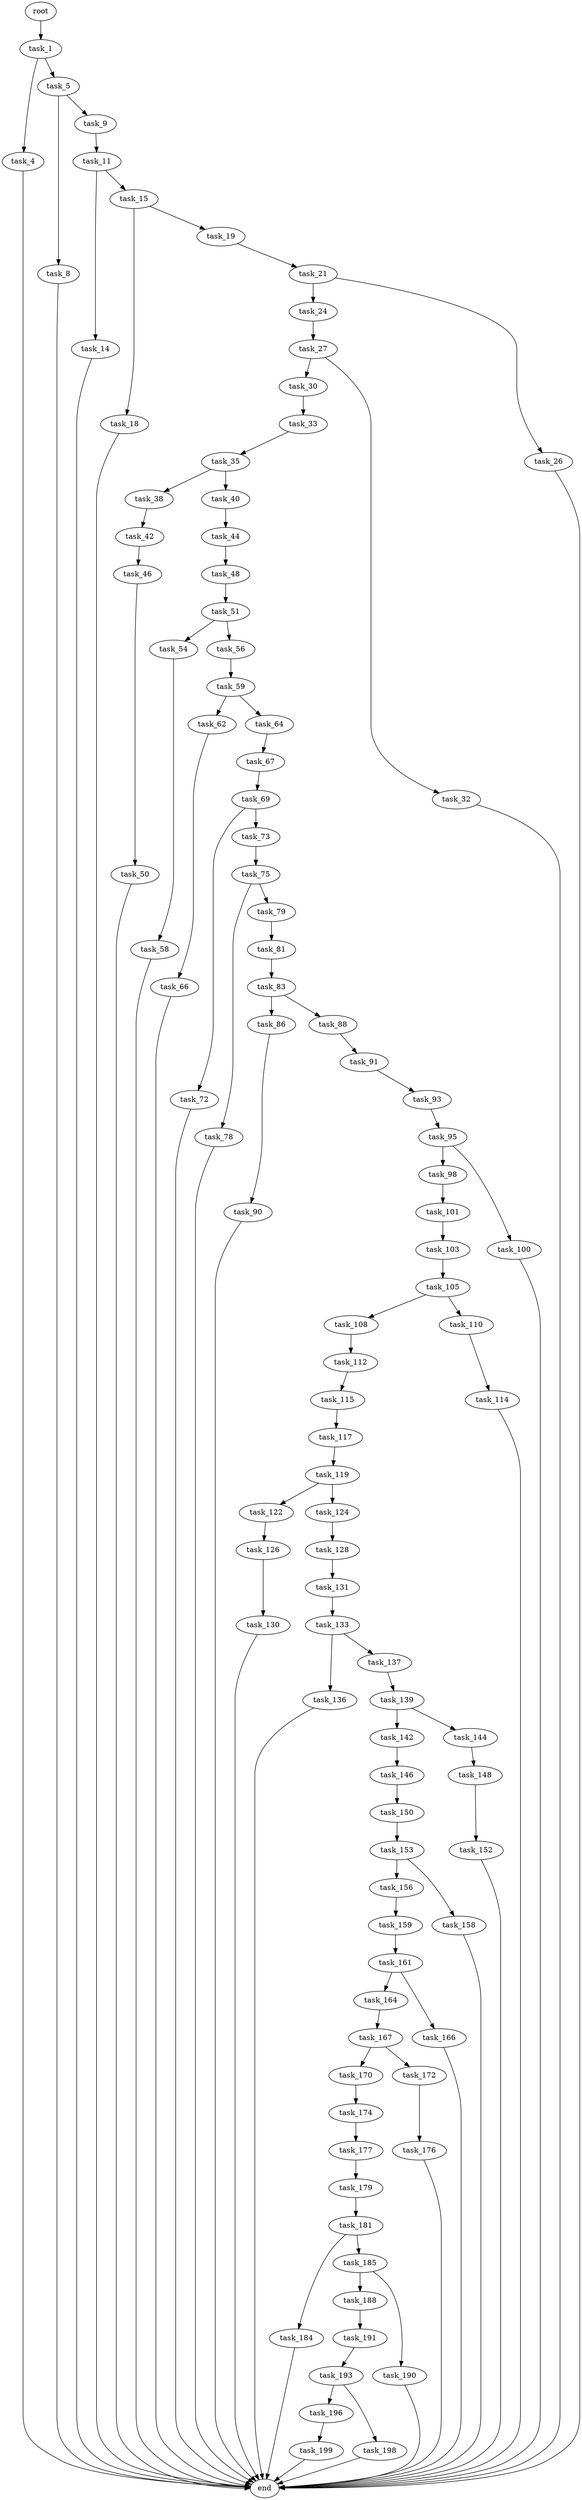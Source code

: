 digraph G {
  root [size="0.000000"];
  task_1 [size="7447723717.000000"];
  task_4 [size="549755813888.000000"];
  task_5 [size="549755813888.000000"];
  task_8 [size="782757789696.000000"];
  task_9 [size="68719476736.000000"];
  task_11 [size="368293445632.000000"];
  task_14 [size="2984512745.000000"];
  task_15 [size="77366904843.000000"];
  task_18 [size="233232515150.000000"];
  task_19 [size="6281400650.000000"];
  task_21 [size="1073741824000.000000"];
  task_24 [size="1190349366488.000000"];
  task_26 [size="10518290818.000000"];
  task_27 [size="982085741857.000000"];
  task_30 [size="34811427726.000000"];
  task_32 [size="368293445632.000000"];
  task_33 [size="368293445632.000000"];
  task_35 [size="13654185464.000000"];
  task_38 [size="3329367964.000000"];
  task_40 [size="146126460662.000000"];
  task_42 [size="1668763052.000000"];
  task_44 [size="1044776364276.000000"];
  task_46 [size="47002363070.000000"];
  task_48 [size="8589934592.000000"];
  task_50 [size="283461518734.000000"];
  task_51 [size="257710476812.000000"];
  task_54 [size="114944352651.000000"];
  task_56 [size="231928233984.000000"];
  task_58 [size="68719476736.000000"];
  task_59 [size="3897782641.000000"];
  task_62 [size="28991029248.000000"];
  task_64 [size="453359332897.000000"];
  task_66 [size="231928233984.000000"];
  task_67 [size="149498573307.000000"];
  task_69 [size="8589934592.000000"];
  task_72 [size="12065035028.000000"];
  task_73 [size="3077775007.000000"];
  task_75 [size="195453108741.000000"];
  task_78 [size="7570216478.000000"];
  task_79 [size="134217728000.000000"];
  task_81 [size="20142147151.000000"];
  task_83 [size="8382168652.000000"];
  task_86 [size="109848617889.000000"];
  task_88 [size="7884088025.000000"];
  task_90 [size="847770670.000000"];
  task_91 [size="231928233984.000000"];
  task_93 [size="9654813305.000000"];
  task_95 [size="18950566562.000000"];
  task_98 [size="22841578759.000000"];
  task_100 [size="4564861119.000000"];
  task_101 [size="68719476736.000000"];
  task_103 [size="59246805164.000000"];
  task_105 [size="33240765229.000000"];
  task_108 [size="1375130444048.000000"];
  task_110 [size="549755813888.000000"];
  task_112 [size="563438589.000000"];
  task_114 [size="782757789696.000000"];
  task_115 [size="596254174802.000000"];
  task_117 [size="527691344576.000000"];
  task_119 [size="433330932730.000000"];
  task_122 [size="1161954506097.000000"];
  task_124 [size="328730290402.000000"];
  task_126 [size="1384332803.000000"];
  task_128 [size="28582741043.000000"];
  task_130 [size="11656485998.000000"];
  task_131 [size="34305060179.000000"];
  task_133 [size="782757789696.000000"];
  task_136 [size="24060063149.000000"];
  task_137 [size="582552873789.000000"];
  task_139 [size="435291592116.000000"];
  task_142 [size="134346058755.000000"];
  task_144 [size="541513852021.000000"];
  task_146 [size="21593847387.000000"];
  task_148 [size="68719476736.000000"];
  task_150 [size="519577421202.000000"];
  task_152 [size="7593998989.000000"];
  task_153 [size="1005913937141.000000"];
  task_156 [size="261521328763.000000"];
  task_158 [size="5747931337.000000"];
  task_159 [size="119695005657.000000"];
  task_161 [size="598667323602.000000"];
  task_164 [size="23890945740.000000"];
  task_166 [size="642295709947.000000"];
  task_167 [size="10510540518.000000"];
  task_170 [size="668711458266.000000"];
  task_172 [size="1325494026157.000000"];
  task_174 [size="549755813888.000000"];
  task_176 [size="1296548096.000000"];
  task_177 [size="52725667898.000000"];
  task_179 [size="4319454650.000000"];
  task_181 [size="109755144137.000000"];
  task_184 [size="368293445632.000000"];
  task_185 [size="38303236595.000000"];
  task_188 [size="36198815798.000000"];
  task_190 [size="231928233984.000000"];
  task_191 [size="68719476736.000000"];
  task_193 [size="8589934592.000000"];
  task_196 [size="220700644303.000000"];
  task_198 [size="12783089590.000000"];
  task_199 [size="1377324781.000000"];
  end [size="0.000000"];

  root -> task_1 [size="1.000000"];
  task_1 -> task_4 [size="134217728.000000"];
  task_1 -> task_5 [size="134217728.000000"];
  task_4 -> end [size="1.000000"];
  task_5 -> task_8 [size="536870912.000000"];
  task_5 -> task_9 [size="536870912.000000"];
  task_8 -> end [size="1.000000"];
  task_9 -> task_11 [size="134217728.000000"];
  task_11 -> task_14 [size="411041792.000000"];
  task_11 -> task_15 [size="411041792.000000"];
  task_14 -> end [size="1.000000"];
  task_15 -> task_18 [size="134217728.000000"];
  task_15 -> task_19 [size="134217728.000000"];
  task_18 -> end [size="1.000000"];
  task_19 -> task_21 [size="134217728.000000"];
  task_21 -> task_24 [size="838860800.000000"];
  task_21 -> task_26 [size="838860800.000000"];
  task_24 -> task_27 [size="838860800.000000"];
  task_26 -> end [size="1.000000"];
  task_27 -> task_30 [size="679477248.000000"];
  task_27 -> task_32 [size="679477248.000000"];
  task_30 -> task_33 [size="75497472.000000"];
  task_32 -> end [size="1.000000"];
  task_33 -> task_35 [size="411041792.000000"];
  task_35 -> task_38 [size="301989888.000000"];
  task_35 -> task_40 [size="301989888.000000"];
  task_38 -> task_42 [size="209715200.000000"];
  task_40 -> task_44 [size="134217728.000000"];
  task_42 -> task_46 [size="75497472.000000"];
  task_44 -> task_48 [size="838860800.000000"];
  task_46 -> task_50 [size="33554432.000000"];
  task_48 -> task_51 [size="33554432.000000"];
  task_50 -> end [size="1.000000"];
  task_51 -> task_54 [size="301989888.000000"];
  task_51 -> task_56 [size="301989888.000000"];
  task_54 -> task_58 [size="209715200.000000"];
  task_56 -> task_59 [size="301989888.000000"];
  task_58 -> end [size="1.000000"];
  task_59 -> task_62 [size="75497472.000000"];
  task_59 -> task_64 [size="75497472.000000"];
  task_62 -> task_66 [size="75497472.000000"];
  task_64 -> task_67 [size="411041792.000000"];
  task_66 -> end [size="1.000000"];
  task_67 -> task_69 [size="134217728.000000"];
  task_69 -> task_72 [size="33554432.000000"];
  task_69 -> task_73 [size="33554432.000000"];
  task_72 -> end [size="1.000000"];
  task_73 -> task_75 [size="134217728.000000"];
  task_75 -> task_78 [size="838860800.000000"];
  task_75 -> task_79 [size="838860800.000000"];
  task_78 -> end [size="1.000000"];
  task_79 -> task_81 [size="209715200.000000"];
  task_81 -> task_83 [size="33554432.000000"];
  task_83 -> task_86 [size="411041792.000000"];
  task_83 -> task_88 [size="411041792.000000"];
  task_86 -> task_90 [size="134217728.000000"];
  task_88 -> task_91 [size="209715200.000000"];
  task_90 -> end [size="1.000000"];
  task_91 -> task_93 [size="301989888.000000"];
  task_93 -> task_95 [size="838860800.000000"];
  task_95 -> task_98 [size="301989888.000000"];
  task_95 -> task_100 [size="301989888.000000"];
  task_98 -> task_101 [size="411041792.000000"];
  task_100 -> end [size="1.000000"];
  task_101 -> task_103 [size="134217728.000000"];
  task_103 -> task_105 [size="75497472.000000"];
  task_105 -> task_108 [size="75497472.000000"];
  task_105 -> task_110 [size="75497472.000000"];
  task_108 -> task_112 [size="838860800.000000"];
  task_110 -> task_114 [size="536870912.000000"];
  task_112 -> task_115 [size="33554432.000000"];
  task_114 -> end [size="1.000000"];
  task_115 -> task_117 [size="679477248.000000"];
  task_117 -> task_119 [size="536870912.000000"];
  task_119 -> task_122 [size="411041792.000000"];
  task_119 -> task_124 [size="411041792.000000"];
  task_122 -> task_126 [size="838860800.000000"];
  task_124 -> task_128 [size="209715200.000000"];
  task_126 -> task_130 [size="75497472.000000"];
  task_128 -> task_131 [size="838860800.000000"];
  task_130 -> end [size="1.000000"];
  task_131 -> task_133 [size="33554432.000000"];
  task_133 -> task_136 [size="679477248.000000"];
  task_133 -> task_137 [size="679477248.000000"];
  task_136 -> end [size="1.000000"];
  task_137 -> task_139 [size="411041792.000000"];
  task_139 -> task_142 [size="679477248.000000"];
  task_139 -> task_144 [size="679477248.000000"];
  task_142 -> task_146 [size="134217728.000000"];
  task_144 -> task_148 [size="679477248.000000"];
  task_146 -> task_150 [size="679477248.000000"];
  task_148 -> task_152 [size="134217728.000000"];
  task_150 -> task_153 [size="536870912.000000"];
  task_152 -> end [size="1.000000"];
  task_153 -> task_156 [size="838860800.000000"];
  task_153 -> task_158 [size="838860800.000000"];
  task_156 -> task_159 [size="838860800.000000"];
  task_158 -> end [size="1.000000"];
  task_159 -> task_161 [size="134217728.000000"];
  task_161 -> task_164 [size="536870912.000000"];
  task_161 -> task_166 [size="536870912.000000"];
  task_164 -> task_167 [size="411041792.000000"];
  task_166 -> end [size="1.000000"];
  task_167 -> task_170 [size="301989888.000000"];
  task_167 -> task_172 [size="301989888.000000"];
  task_170 -> task_174 [size="411041792.000000"];
  task_172 -> task_176 [size="838860800.000000"];
  task_174 -> task_177 [size="536870912.000000"];
  task_176 -> end [size="1.000000"];
  task_177 -> task_179 [size="838860800.000000"];
  task_179 -> task_181 [size="75497472.000000"];
  task_181 -> task_184 [size="75497472.000000"];
  task_181 -> task_185 [size="75497472.000000"];
  task_184 -> end [size="1.000000"];
  task_185 -> task_188 [size="679477248.000000"];
  task_185 -> task_190 [size="679477248.000000"];
  task_188 -> task_191 [size="679477248.000000"];
  task_190 -> end [size="1.000000"];
  task_191 -> task_193 [size="134217728.000000"];
  task_193 -> task_196 [size="33554432.000000"];
  task_193 -> task_198 [size="33554432.000000"];
  task_196 -> task_199 [size="411041792.000000"];
  task_198 -> end [size="1.000000"];
  task_199 -> end [size="1.000000"];
}
